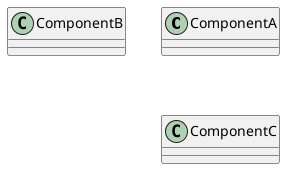 @startuml
class ComponentA

ComponentB -[hidden]> ComponentA
ComponentA -[hidden]-> ComponentC
@enduml